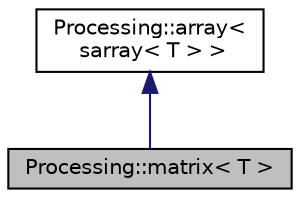 digraph "Processing::matrix&lt; T &gt;"
{
 // LATEX_PDF_SIZE
  edge [fontname="Helvetica",fontsize="10",labelfontname="Helvetica",labelfontsize="10"];
  node [fontname="Helvetica",fontsize="10",shape=record];
  Node1 [label="Processing::matrix\< T \>",height=0.2,width=0.4,color="black", fillcolor="grey75", style="filled", fontcolor="black",tooltip="The template class matrix (2D array) Matrix of T, sized when constructed (Tablica dwuwymiarowa opiera..."];
  Node2 -> Node1 [dir="back",color="midnightblue",fontsize="10",style="solid",fontname="Helvetica"];
  Node2 [label="Processing::array\<\l sarray\< T \> \>",height=0.2,width=0.4,color="black", fillcolor="white", style="filled",URL="$class_processing_1_1array.html",tooltip=" "];
}
